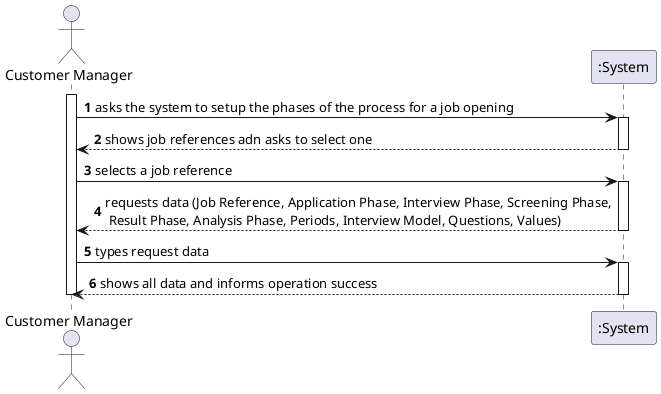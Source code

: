 @startuml US1007_SSD

autonumber

actor Manager as "Customer Manager"

activate Manager

Manager -> ":System" : asks the system to setup the phases of the process for a job opening
activate ":System"

":System" --> Manager : shows job references adn asks to select one
deactivate ":System"

Manager -> ":System" : selects a job reference
activate ":System"

":System" --> Manager : requests data (Job Reference, Application Phase, Interview Phase, Screening Phase,\n Result Phase, Analysis Phase, Periods, Interview Model, Questions, Values)
deactivate ":System"

Manager -> ":System" : types request data
activate ":System"


":System" --> Manager : shows all data and informs operation success
deactivate ":System"

deactivate Manager

@enduml
